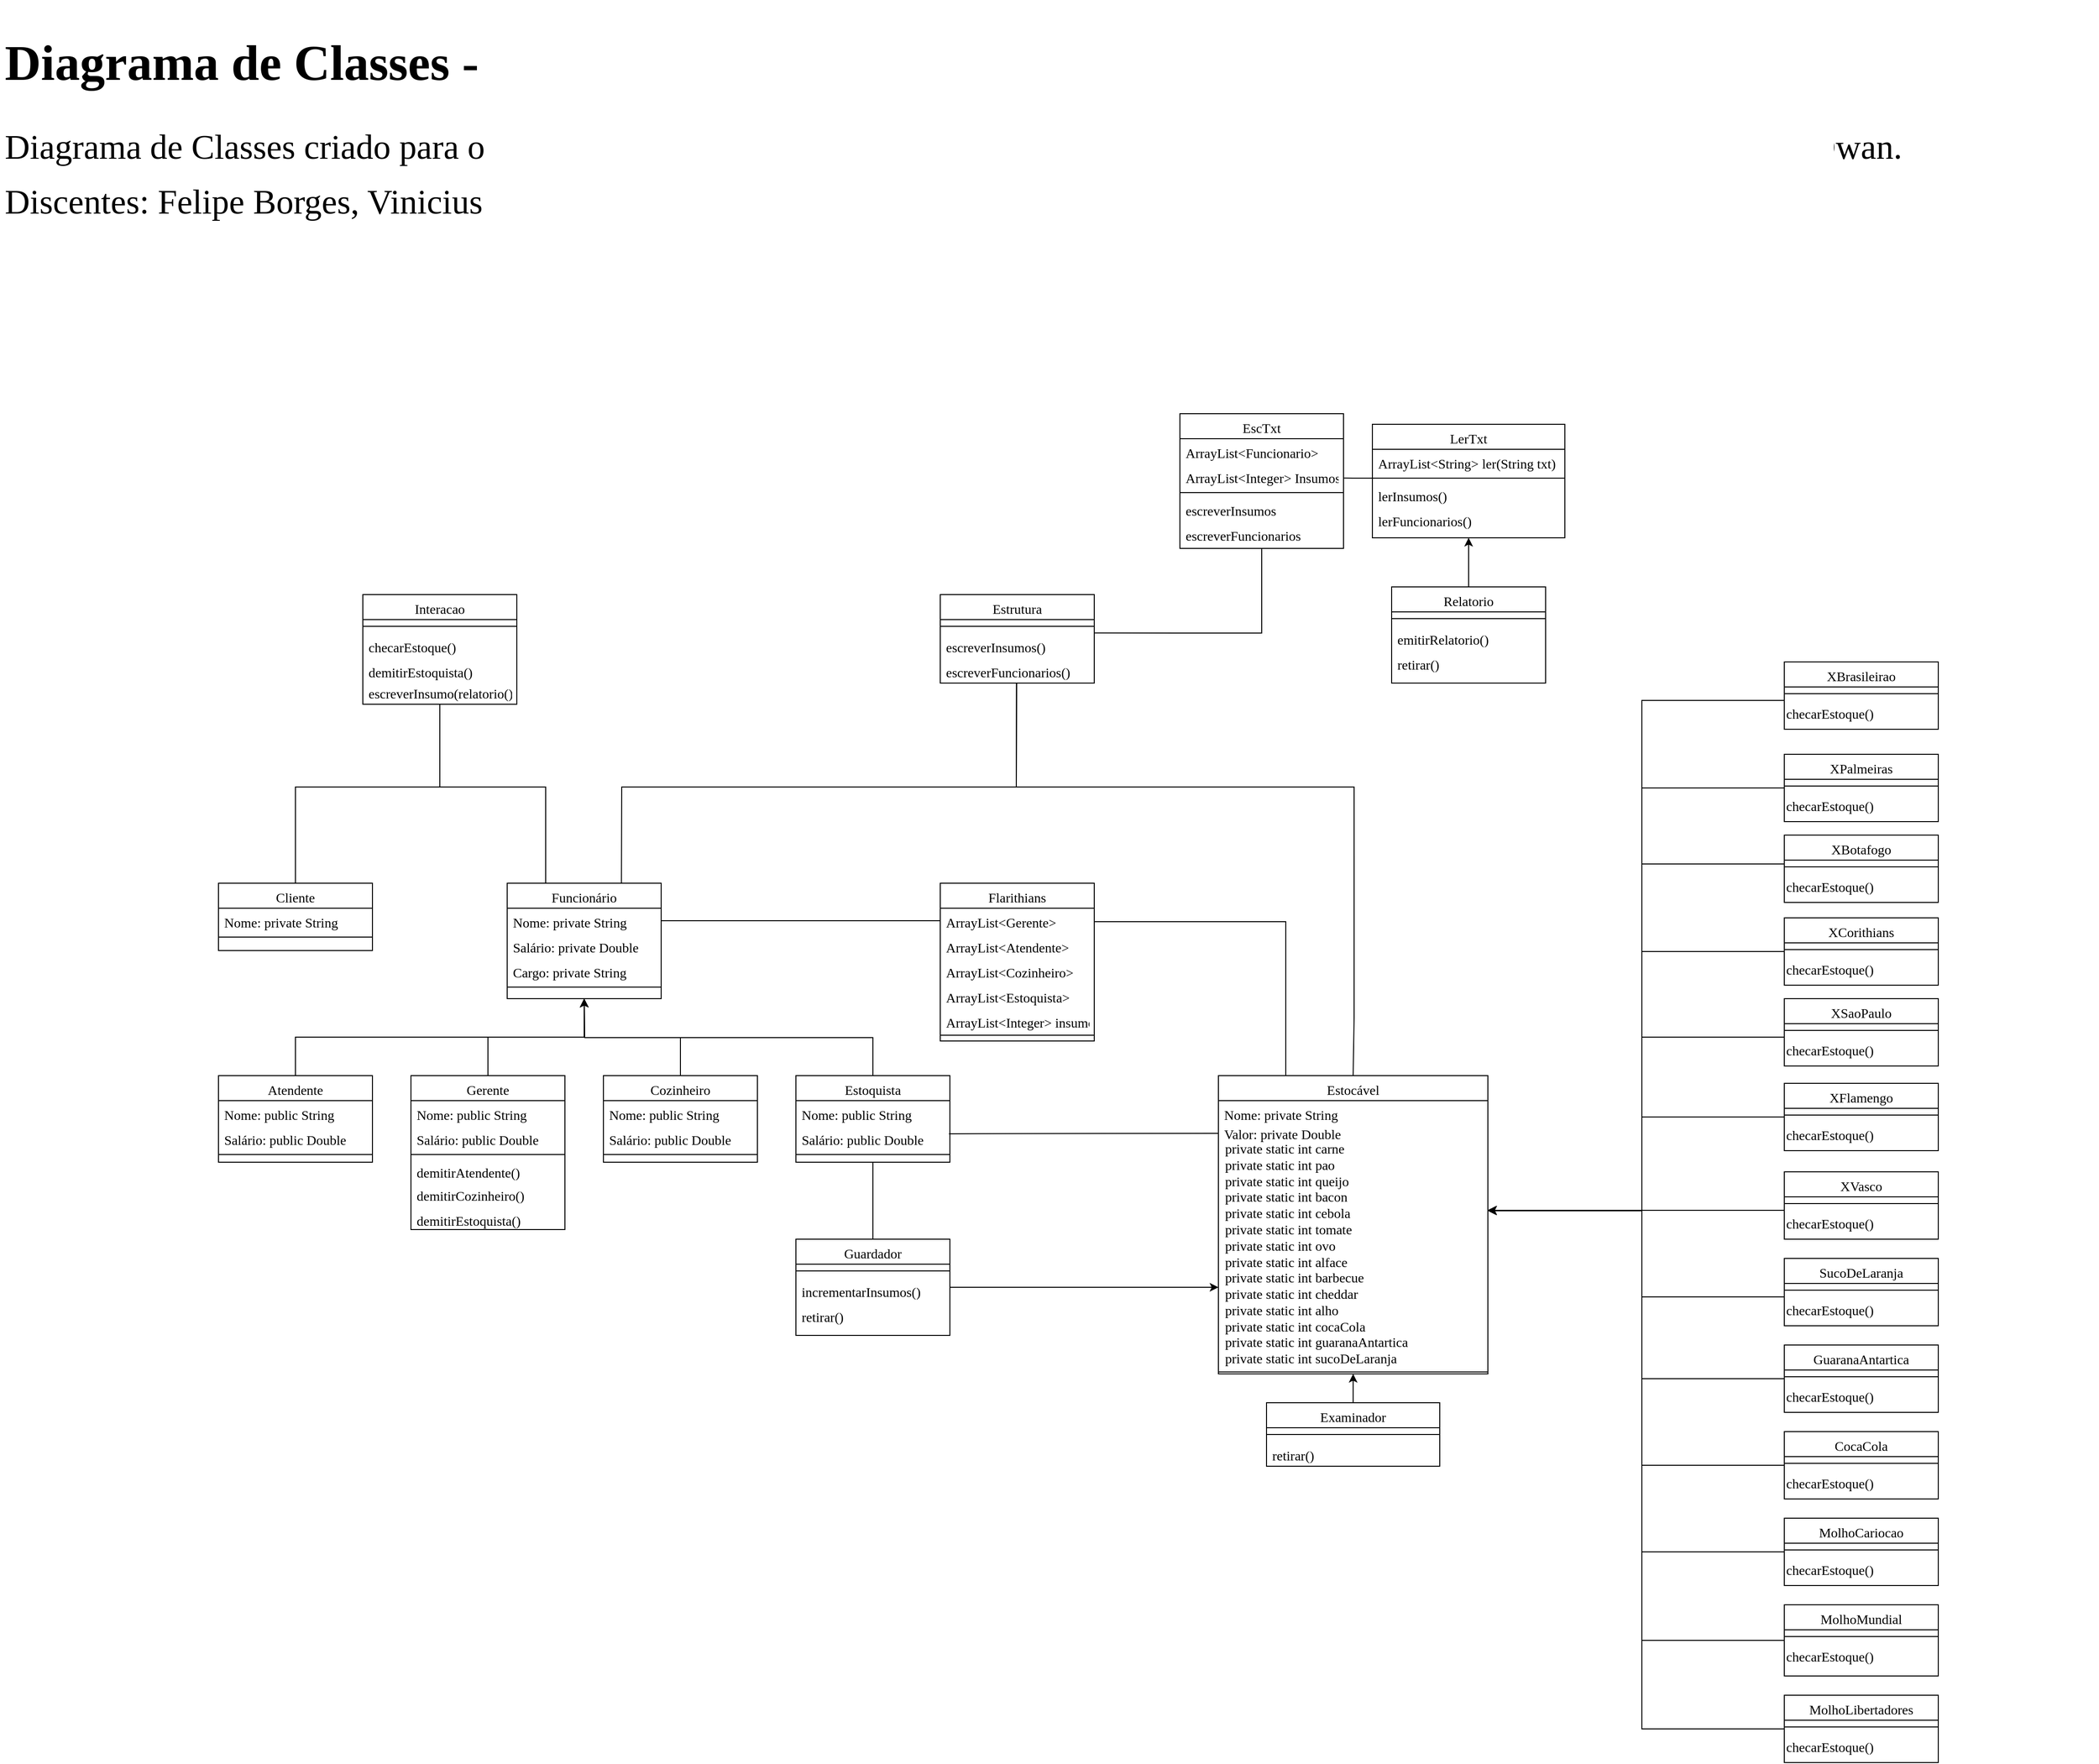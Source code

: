 <mxfile version="20.5.1" type="github"><diagram id="C5RBs43oDa-KdzZeNtuy" name="Diagrama"><mxGraphModel dx="3453" dy="1910" grid="1" gridSize="10" guides="1" tooltips="1" connect="1" arrows="1" fold="1" page="1" pageScale="1" pageWidth="827" pageHeight="1169" math="0" shadow="0"><root><mxCell id="WIyWlLk6GJQsqaUBKTNV-0"/><mxCell id="WIyWlLk6GJQsqaUBKTNV-1" parent="WIyWlLk6GJQsqaUBKTNV-0"/><mxCell id="KgdCbqpa-SnFxL5b--QF-136" style="edgeStyle=orthogonalEdgeStyle;rounded=0;orthogonalLoop=1;jettySize=auto;html=1;exitX=0.25;exitY=0;exitDx=0;exitDy=0;fontColor=#000000;entryX=0.5;entryY=1;entryDx=0;entryDy=0;endArrow=none;endFill=0;fontFamily=Times New Roman;fontSize=14;" edge="1" parent="WIyWlLk6GJQsqaUBKTNV-1" source="zkfFHV4jXpPFQw0GAbJ--0" target="KgdCbqpa-SnFxL5b--QF-120"><mxGeometry relative="1" as="geometry"><mxPoint x="577" y="818" as="targetPoint"/><Array as="points"><mxPoint x="687" y="888"/><mxPoint x="577" y="888"/></Array></mxGeometry></mxCell><mxCell id="zkfFHV4jXpPFQw0GAbJ--0" value="Funcionário" style="swimlane;fontStyle=0;align=center;verticalAlign=top;childLayout=stackLayout;horizontal=1;startSize=26;horizontalStack=0;resizeParent=1;resizeLast=0;collapsible=1;marginBottom=0;rounded=0;shadow=0;strokeWidth=1;fontFamily=Times New Roman;fontSize=14;" parent="WIyWlLk6GJQsqaUBKTNV-1" vertex="1"><mxGeometry x="647" y="988" width="160" height="120" as="geometry"><mxRectangle x="230" y="140" width="160" height="26" as="alternateBounds"/></mxGeometry></mxCell><mxCell id="zkfFHV4jXpPFQw0GAbJ--1" value="Nome: private String" style="text;align=left;verticalAlign=top;spacingLeft=4;spacingRight=4;overflow=hidden;rotatable=0;points=[[0,0.5],[1,0.5]];portConstraint=eastwest;fontFamily=Times New Roman;fontSize=14;" parent="zkfFHV4jXpPFQw0GAbJ--0" vertex="1"><mxGeometry y="26" width="160" height="26" as="geometry"/></mxCell><mxCell id="zkfFHV4jXpPFQw0GAbJ--2" value="Salário: private Double" style="text;align=left;verticalAlign=top;spacingLeft=4;spacingRight=4;overflow=hidden;rotatable=0;points=[[0,0.5],[1,0.5]];portConstraint=eastwest;rounded=0;shadow=0;html=0;fontFamily=Times New Roman;fontSize=14;" parent="zkfFHV4jXpPFQw0GAbJ--0" vertex="1"><mxGeometry y="52" width="160" height="26" as="geometry"/></mxCell><mxCell id="zkfFHV4jXpPFQw0GAbJ--3" value="Cargo: private String" style="text;align=left;verticalAlign=top;spacingLeft=4;spacingRight=4;overflow=hidden;rotatable=0;points=[[0,0.5],[1,0.5]];portConstraint=eastwest;rounded=0;shadow=0;html=0;fontFamily=Times New Roman;fontSize=14;" parent="zkfFHV4jXpPFQw0GAbJ--0" vertex="1"><mxGeometry y="78" width="160" height="26" as="geometry"/></mxCell><mxCell id="zkfFHV4jXpPFQw0GAbJ--4" value="" style="line;html=1;strokeWidth=1;align=left;verticalAlign=middle;spacingTop=-1;spacingLeft=3;spacingRight=3;rotatable=0;labelPosition=right;points=[];portConstraint=eastwest;fontFamily=Times New Roman;fontSize=14;" parent="zkfFHV4jXpPFQw0GAbJ--0" vertex="1"><mxGeometry y="104" width="160" height="8" as="geometry"/></mxCell><mxCell id="KgdCbqpa-SnFxL5b--QF-19" style="edgeStyle=orthogonalEdgeStyle;rounded=0;orthogonalLoop=1;jettySize=auto;html=1;entryX=0.5;entryY=1;entryDx=0;entryDy=0;fontFamily=Times New Roman;fontSize=14;" edge="1" parent="WIyWlLk6GJQsqaUBKTNV-1" source="zkfFHV4jXpPFQw0GAbJ--6" target="zkfFHV4jXpPFQw0GAbJ--0"><mxGeometry relative="1" as="geometry"><mxPoint x="427" y="1128" as="targetPoint"/><Array as="points"><mxPoint x="427" y="1148"/><mxPoint x="727" y="1148"/></Array></mxGeometry></mxCell><mxCell id="zkfFHV4jXpPFQw0GAbJ--6" value="Atendente" style="swimlane;fontStyle=0;align=center;verticalAlign=top;childLayout=stackLayout;horizontal=1;startSize=26;horizontalStack=0;resizeParent=1;resizeLast=0;collapsible=1;marginBottom=0;rounded=0;shadow=0;strokeWidth=1;fontFamily=Times New Roman;fontSize=14;" parent="WIyWlLk6GJQsqaUBKTNV-1" vertex="1"><mxGeometry x="347" y="1188" width="160" height="90" as="geometry"><mxRectangle x="130" y="380" width="160" height="26" as="alternateBounds"/></mxGeometry></mxCell><mxCell id="zkfFHV4jXpPFQw0GAbJ--7" value="Nome: public String" style="text;align=left;verticalAlign=top;spacingLeft=4;spacingRight=4;overflow=hidden;rotatable=0;points=[[0,0.5],[1,0.5]];portConstraint=eastwest;fontFamily=Times New Roman;fontSize=14;" parent="zkfFHV4jXpPFQw0GAbJ--6" vertex="1"><mxGeometry y="26" width="160" height="26" as="geometry"/></mxCell><mxCell id="zkfFHV4jXpPFQw0GAbJ--8" value="Salário: public Double" style="text;align=left;verticalAlign=top;spacingLeft=4;spacingRight=4;overflow=hidden;rotatable=0;points=[[0,0.5],[1,0.5]];portConstraint=eastwest;rounded=0;shadow=0;html=0;fontFamily=Times New Roman;fontSize=14;" parent="zkfFHV4jXpPFQw0GAbJ--6" vertex="1"><mxGeometry y="52" width="160" height="26" as="geometry"/></mxCell><mxCell id="zkfFHV4jXpPFQw0GAbJ--9" value="" style="line;html=1;strokeWidth=1;align=left;verticalAlign=middle;spacingTop=-1;spacingLeft=3;spacingRight=3;rotatable=0;labelPosition=right;points=[];portConstraint=eastwest;fontFamily=Times New Roman;fontSize=14;" parent="zkfFHV4jXpPFQw0GAbJ--6" vertex="1"><mxGeometry y="78" width="160" height="8" as="geometry"/></mxCell><mxCell id="KgdCbqpa-SnFxL5b--QF-166" style="edgeStyle=orthogonalEdgeStyle;rounded=0;orthogonalLoop=1;jettySize=auto;html=1;exitX=0;exitY=0.5;exitDx=0;exitDy=0;fontColor=#000000;endArrow=classic;endFill=1;fontFamily=Times New Roman;fontSize=14;" edge="1" parent="WIyWlLk6GJQsqaUBKTNV-1" source="zkfFHV4jXpPFQw0GAbJ--13"><mxGeometry relative="1" as="geometry"><mxPoint x="1666" y="1328.541" as="targetPoint"/><Array as="points"><mxPoint x="1826" y="889"/><mxPoint x="1826" y="1329"/></Array></mxGeometry></mxCell><mxCell id="zkfFHV4jXpPFQw0GAbJ--13" value="XPalmeiras" style="swimlane;fontStyle=0;align=center;verticalAlign=top;childLayout=stackLayout;horizontal=1;startSize=26;horizontalStack=0;resizeParent=1;resizeLast=0;collapsible=1;marginBottom=0;rounded=0;shadow=0;strokeWidth=1;fontFamily=Times New Roman;fontSize=14;" parent="WIyWlLk6GJQsqaUBKTNV-1" vertex="1"><mxGeometry x="1974" y="854" width="160" height="70" as="geometry"><mxRectangle x="340" y="380" width="170" height="26" as="alternateBounds"/></mxGeometry></mxCell><mxCell id="zkfFHV4jXpPFQw0GAbJ--15" value="" style="line;html=1;strokeWidth=1;align=left;verticalAlign=middle;spacingTop=-1;spacingLeft=3;spacingRight=3;rotatable=0;labelPosition=right;points=[];portConstraint=eastwest;fontFamily=Times New Roman;fontSize=14;" parent="zkfFHV4jXpPFQw0GAbJ--13" vertex="1"><mxGeometry y="26" width="160" height="14" as="geometry"/></mxCell><mxCell id="KgdCbqpa-SnFxL5b--QF-78" value="checarEstoque()" style="text;html=1;align=left;verticalAlign=middle;resizable=0;points=[];autosize=1;fontFamily=Times New Roman;fontSize=14;" vertex="1" parent="zkfFHV4jXpPFQw0GAbJ--13"><mxGeometry y="40" width="160" height="30" as="geometry"/></mxCell><mxCell id="KgdCbqpa-SnFxL5b--QF-135" style="edgeStyle=orthogonalEdgeStyle;rounded=0;orthogonalLoop=1;jettySize=auto;html=1;exitX=0.5;exitY=0;exitDx=0;exitDy=0;fontColor=#000000;entryX=0.5;entryY=1;entryDx=0;entryDy=0;endArrow=none;endFill=0;fontFamily=Times New Roman;fontSize=14;" edge="1" parent="WIyWlLk6GJQsqaUBKTNV-1" source="KgdCbqpa-SnFxL5b--QF-0" target="KgdCbqpa-SnFxL5b--QF-120"><mxGeometry relative="1" as="geometry"><mxPoint x="577" y="818" as="targetPoint"/><Array as="points"><mxPoint x="427" y="888"/><mxPoint x="577" y="888"/></Array></mxGeometry></mxCell><mxCell id="KgdCbqpa-SnFxL5b--QF-0" value="Cliente" style="swimlane;fontStyle=0;align=center;verticalAlign=top;childLayout=stackLayout;horizontal=1;startSize=26;horizontalStack=0;resizeParent=1;resizeLast=0;collapsible=1;marginBottom=0;rounded=0;shadow=0;strokeWidth=1;fontFamily=Times New Roman;fontSize=14;" vertex="1" parent="WIyWlLk6GJQsqaUBKTNV-1"><mxGeometry x="347" y="988" width="160" height="70" as="geometry"><mxRectangle x="340" y="380" width="170" height="26" as="alternateBounds"/></mxGeometry></mxCell><mxCell id="KgdCbqpa-SnFxL5b--QF-1" value="Nome: private String" style="text;align=left;verticalAlign=top;spacingLeft=4;spacingRight=4;overflow=hidden;rotatable=0;points=[[0,0.5],[1,0.5]];portConstraint=eastwest;fontFamily=Times New Roman;fontSize=14;" vertex="1" parent="KgdCbqpa-SnFxL5b--QF-0"><mxGeometry y="26" width="160" height="26" as="geometry"/></mxCell><mxCell id="KgdCbqpa-SnFxL5b--QF-2" value="" style="line;html=1;strokeWidth=1;align=left;verticalAlign=middle;spacingTop=-1;spacingLeft=3;spacingRight=3;rotatable=0;labelPosition=right;points=[];portConstraint=eastwest;fontFamily=Times New Roman;fontSize=14;" vertex="1" parent="KgdCbqpa-SnFxL5b--QF-0"><mxGeometry y="52" width="160" height="8" as="geometry"/></mxCell><mxCell id="KgdCbqpa-SnFxL5b--QF-18" style="edgeStyle=orthogonalEdgeStyle;rounded=0;orthogonalLoop=1;jettySize=auto;html=1;exitX=0.5;exitY=0;exitDx=0;exitDy=0;entryX=0.5;entryY=1;entryDx=0;entryDy=0;fontFamily=Times New Roman;fontSize=14;" edge="1" parent="WIyWlLk6GJQsqaUBKTNV-1" source="KgdCbqpa-SnFxL5b--QF-3" target="zkfFHV4jXpPFQw0GAbJ--0"><mxGeometry relative="1" as="geometry"><mxPoint x="727" y="1118" as="targetPoint"/></mxGeometry></mxCell><mxCell id="KgdCbqpa-SnFxL5b--QF-3" value="Gerente" style="swimlane;fontStyle=0;align=center;verticalAlign=top;childLayout=stackLayout;horizontal=1;startSize=26;horizontalStack=0;resizeParent=1;resizeLast=0;collapsible=1;marginBottom=0;rounded=0;shadow=0;strokeWidth=1;fontFamily=Times New Roman;fontSize=14;" vertex="1" parent="WIyWlLk6GJQsqaUBKTNV-1"><mxGeometry x="547" y="1188" width="160" height="160" as="geometry"><mxRectangle x="130" y="380" width="160" height="26" as="alternateBounds"/></mxGeometry></mxCell><mxCell id="KgdCbqpa-SnFxL5b--QF-4" value="Nome: public String" style="text;align=left;verticalAlign=top;spacingLeft=4;spacingRight=4;overflow=hidden;rotatable=0;points=[[0,0.5],[1,0.5]];portConstraint=eastwest;fontFamily=Times New Roman;fontSize=14;" vertex="1" parent="KgdCbqpa-SnFxL5b--QF-3"><mxGeometry y="26" width="160" height="26" as="geometry"/></mxCell><mxCell id="KgdCbqpa-SnFxL5b--QF-5" value="Salário: public Double" style="text;align=left;verticalAlign=top;spacingLeft=4;spacingRight=4;overflow=hidden;rotatable=0;points=[[0,0.5],[1,0.5]];portConstraint=eastwest;rounded=0;shadow=0;html=0;fontFamily=Times New Roman;fontSize=14;" vertex="1" parent="KgdCbqpa-SnFxL5b--QF-3"><mxGeometry y="52" width="160" height="26" as="geometry"/></mxCell><mxCell id="KgdCbqpa-SnFxL5b--QF-6" value="" style="line;html=1;strokeWidth=1;align=left;verticalAlign=middle;spacingTop=-1;spacingLeft=3;spacingRight=3;rotatable=0;labelPosition=right;points=[];portConstraint=eastwest;fontFamily=Times New Roman;fontSize=14;" vertex="1" parent="KgdCbqpa-SnFxL5b--QF-3"><mxGeometry y="78" width="160" height="8" as="geometry"/></mxCell><mxCell id="KgdCbqpa-SnFxL5b--QF-7" value="demitirAtendente()" style="text;align=left;verticalAlign=top;spacingLeft=4;spacingRight=4;overflow=hidden;rotatable=0;points=[[0,0.5],[1,0.5]];portConstraint=eastwest;fontFamily=Times New Roman;fontSize=14;" vertex="1" parent="KgdCbqpa-SnFxL5b--QF-3"><mxGeometry y="86" width="160" height="26" as="geometry"/></mxCell><mxCell id="KgdCbqpa-SnFxL5b--QF-20" style="edgeStyle=orthogonalEdgeStyle;rounded=0;orthogonalLoop=1;jettySize=auto;html=1;exitX=0.5;exitY=0;exitDx=0;exitDy=0;fontFamily=Times New Roman;fontSize=14;" edge="1" parent="WIyWlLk6GJQsqaUBKTNV-1" source="KgdCbqpa-SnFxL5b--QF-8"><mxGeometry relative="1" as="geometry"><mxPoint x="727" y="1108" as="targetPoint"/></mxGeometry></mxCell><mxCell id="KgdCbqpa-SnFxL5b--QF-8" value="Cozinheiro" style="swimlane;fontStyle=0;align=center;verticalAlign=top;childLayout=stackLayout;horizontal=1;startSize=26;horizontalStack=0;resizeParent=1;resizeLast=0;collapsible=1;marginBottom=0;rounded=0;shadow=0;strokeWidth=1;fontFamily=Times New Roman;fontSize=14;" vertex="1" parent="WIyWlLk6GJQsqaUBKTNV-1"><mxGeometry x="747" y="1188" width="160" height="90" as="geometry"><mxRectangle x="130" y="380" width="160" height="26" as="alternateBounds"/></mxGeometry></mxCell><mxCell id="KgdCbqpa-SnFxL5b--QF-9" value="Nome: public String" style="text;align=left;verticalAlign=top;spacingLeft=4;spacingRight=4;overflow=hidden;rotatable=0;points=[[0,0.5],[1,0.5]];portConstraint=eastwest;fontFamily=Times New Roman;fontSize=14;" vertex="1" parent="KgdCbqpa-SnFxL5b--QF-8"><mxGeometry y="26" width="160" height="26" as="geometry"/></mxCell><mxCell id="KgdCbqpa-SnFxL5b--QF-10" value="Salário: public Double" style="text;align=left;verticalAlign=top;spacingLeft=4;spacingRight=4;overflow=hidden;rotatable=0;points=[[0,0.5],[1,0.5]];portConstraint=eastwest;rounded=0;shadow=0;html=0;fontFamily=Times New Roman;fontSize=14;" vertex="1" parent="KgdCbqpa-SnFxL5b--QF-8"><mxGeometry y="52" width="160" height="26" as="geometry"/></mxCell><mxCell id="KgdCbqpa-SnFxL5b--QF-11" value="" style="line;html=1;strokeWidth=1;align=left;verticalAlign=middle;spacingTop=-1;spacingLeft=3;spacingRight=3;rotatable=0;labelPosition=right;points=[];portConstraint=eastwest;fontFamily=Times New Roman;fontSize=14;" vertex="1" parent="KgdCbqpa-SnFxL5b--QF-8"><mxGeometry y="78" width="160" height="8" as="geometry"/></mxCell><mxCell id="KgdCbqpa-SnFxL5b--QF-21" style="edgeStyle=orthogonalEdgeStyle;rounded=0;orthogonalLoop=1;jettySize=auto;html=1;exitX=0.5;exitY=0;exitDx=0;exitDy=0;fontFamily=Times New Roman;fontSize=14;" edge="1" parent="WIyWlLk6GJQsqaUBKTNV-1" source="KgdCbqpa-SnFxL5b--QF-13"><mxGeometry relative="1" as="geometry"><mxPoint x="727" y="1108" as="targetPoint"/></mxGeometry></mxCell><mxCell id="KgdCbqpa-SnFxL5b--QF-13" value="Estoquista" style="swimlane;fontStyle=0;align=center;verticalAlign=top;childLayout=stackLayout;horizontal=1;startSize=26;horizontalStack=0;resizeParent=1;resizeLast=0;collapsible=1;marginBottom=0;rounded=0;shadow=0;strokeWidth=1;fontFamily=Times New Roman;fontSize=14;" vertex="1" parent="WIyWlLk6GJQsqaUBKTNV-1"><mxGeometry x="947" y="1188" width="160" height="90" as="geometry"><mxRectangle x="130" y="380" width="160" height="26" as="alternateBounds"/></mxGeometry></mxCell><mxCell id="KgdCbqpa-SnFxL5b--QF-14" value="Nome: public String" style="text;align=left;verticalAlign=top;spacingLeft=4;spacingRight=4;overflow=hidden;rotatable=0;points=[[0,0.5],[1,0.5]];portConstraint=eastwest;fontFamily=Times New Roman;fontSize=14;" vertex="1" parent="KgdCbqpa-SnFxL5b--QF-13"><mxGeometry y="26" width="160" height="26" as="geometry"/></mxCell><mxCell id="KgdCbqpa-SnFxL5b--QF-15" value="Salário: public Double" style="text;align=left;verticalAlign=top;spacingLeft=4;spacingRight=4;overflow=hidden;rotatable=0;points=[[0,0.5],[1,0.5]];portConstraint=eastwest;rounded=0;shadow=0;html=0;fontFamily=Times New Roman;fontSize=14;" vertex="1" parent="KgdCbqpa-SnFxL5b--QF-13"><mxGeometry y="52" width="160" height="26" as="geometry"/></mxCell><mxCell id="KgdCbqpa-SnFxL5b--QF-16" value="" style="line;html=1;strokeWidth=1;align=left;verticalAlign=middle;spacingTop=-1;spacingLeft=3;spacingRight=3;rotatable=0;labelPosition=right;points=[];portConstraint=eastwest;fontFamily=Times New Roman;fontSize=14;" vertex="1" parent="KgdCbqpa-SnFxL5b--QF-13"><mxGeometry y="78" width="160" height="8" as="geometry"/></mxCell><mxCell id="KgdCbqpa-SnFxL5b--QF-144" style="edgeStyle=orthogonalEdgeStyle;rounded=0;orthogonalLoop=1;jettySize=auto;html=1;exitX=0.25;exitY=0;exitDx=0;exitDy=0;entryX=1;entryY=0.5;entryDx=0;entryDy=0;fontColor=#000000;endArrow=none;endFill=0;fontFamily=Times New Roman;fontSize=14;" edge="1" parent="WIyWlLk6GJQsqaUBKTNV-1" source="KgdCbqpa-SnFxL5b--QF-22" target="KgdCbqpa-SnFxL5b--QF-141"><mxGeometry relative="1" as="geometry"><Array as="points"><mxPoint x="1456" y="1188"/><mxPoint x="1456" y="1028"/><mxPoint x="1257" y="1028"/></Array></mxGeometry></mxCell><mxCell id="KgdCbqpa-SnFxL5b--QF-22" value="Estocável" style="swimlane;fontStyle=0;align=center;verticalAlign=top;childLayout=stackLayout;horizontal=1;startSize=26;horizontalStack=0;resizeParent=1;resizeLast=0;collapsible=1;marginBottom=0;rounded=0;shadow=0;strokeWidth=1;fontFamily=Times New Roman;fontSize=14;" vertex="1" parent="WIyWlLk6GJQsqaUBKTNV-1"><mxGeometry x="1386" y="1188" width="280" height="310" as="geometry"><mxRectangle x="130" y="380" width="160" height="26" as="alternateBounds"/></mxGeometry></mxCell><mxCell id="KgdCbqpa-SnFxL5b--QF-23" value="Nome: private String" style="text;align=left;verticalAlign=top;spacingLeft=4;spacingRight=4;overflow=hidden;rotatable=0;points=[[0,0.5],[1,0.5]];portConstraint=eastwest;fontFamily=Times New Roman;fontSize=14;" vertex="1" parent="KgdCbqpa-SnFxL5b--QF-22"><mxGeometry y="26" width="280" height="20" as="geometry"/></mxCell><mxCell id="KgdCbqpa-SnFxL5b--QF-24" value="Valor: private Double" style="text;align=left;verticalAlign=top;spacingLeft=4;spacingRight=4;overflow=hidden;rotatable=0;points=[[0,0.5],[1,0.5]];portConstraint=eastwest;rounded=0;shadow=0;html=0;fontFamily=Times New Roman;fontSize=14;" vertex="1" parent="KgdCbqpa-SnFxL5b--QF-22"><mxGeometry y="46" width="280" height="20" as="geometry"/></mxCell><mxCell id="KgdCbqpa-SnFxL5b--QF-97" value="&lt;div style=&quot;font-size: 14px;&quot;&gt;&amp;nbsp; &amp;nbsp; private static int carne&lt;/div&gt;&lt;div style=&quot;font-size: 14px;&quot;&gt;&amp;nbsp; &amp;nbsp; private static int pao&amp;nbsp;&lt;/div&gt;&lt;div style=&quot;font-size: 14px;&quot;&gt;&amp;nbsp; &amp;nbsp; private static int queijo&amp;nbsp;&lt;/div&gt;&lt;div style=&quot;font-size: 14px;&quot;&gt;&amp;nbsp; &amp;nbsp; private static int bacon&amp;nbsp;&lt;/div&gt;&lt;div style=&quot;font-size: 14px;&quot;&gt;&amp;nbsp; &amp;nbsp; private static int cebola&amp;nbsp;&lt;/div&gt;&lt;div style=&quot;font-size: 14px;&quot;&gt;&amp;nbsp; &amp;nbsp; private static int tomate&amp;nbsp;&lt;/div&gt;&lt;div style=&quot;font-size: 14px;&quot;&gt;&amp;nbsp; &amp;nbsp; private static int ovo&amp;nbsp;&lt;/div&gt;&lt;div style=&quot;font-size: 14px;&quot;&gt;&amp;nbsp; &amp;nbsp; private static int alface&amp;nbsp;&lt;/div&gt;&lt;div style=&quot;font-size: 14px;&quot;&gt;&amp;nbsp; &amp;nbsp; private static int barbecue&amp;nbsp;&lt;/div&gt;&lt;div style=&quot;font-size: 14px;&quot;&gt;&amp;nbsp; &amp;nbsp; private static int cheddar&lt;/div&gt;&lt;div style=&quot;font-size: 14px;&quot;&gt;&amp;nbsp; &amp;nbsp; private static int alho&amp;nbsp;&lt;/div&gt;&lt;div style=&quot;font-size: 14px;&quot;&gt;&amp;nbsp; &amp;nbsp; private static int cocaCola&amp;nbsp;&lt;/div&gt;&lt;div style=&quot;font-size: 14px;&quot;&gt;&amp;nbsp; &amp;nbsp; private static int guaranaAntartica&amp;nbsp;&lt;/div&gt;&lt;div style=&quot;font-size: 14px;&quot;&gt;&amp;nbsp; &amp;nbsp; private static int sucoDeLaranja&lt;/div&gt;" style="text;html=1;align=left;verticalAlign=middle;resizable=0;points=[];autosize=1;spacing=0;spacingLeft=-7;fontFamily=Times New Roman;fontSize=14;" vertex="1" parent="KgdCbqpa-SnFxL5b--QF-22"><mxGeometry y="66" width="280" height="240" as="geometry"/></mxCell><mxCell id="KgdCbqpa-SnFxL5b--QF-25" value="" style="line;html=1;strokeWidth=1;align=left;verticalAlign=middle;spacingTop=-1;spacingLeft=3;spacingRight=3;rotatable=0;labelPosition=right;points=[];portConstraint=eastwest;fontFamily=Times New Roman;fontSize=14;" vertex="1" parent="KgdCbqpa-SnFxL5b--QF-22"><mxGeometry y="306" width="280" height="4" as="geometry"/></mxCell><mxCell id="KgdCbqpa-SnFxL5b--QF-165" style="edgeStyle=orthogonalEdgeStyle;rounded=0;orthogonalLoop=1;jettySize=auto;html=1;exitX=0;exitY=0.5;exitDx=0;exitDy=0;fontColor=#000000;endArrow=classic;endFill=1;fontFamily=Times New Roman;fontSize=14;" edge="1" parent="WIyWlLk6GJQsqaUBKTNV-1" source="KgdCbqpa-SnFxL5b--QF-27"><mxGeometry relative="1" as="geometry"><mxPoint x="1666" y="1328" as="targetPoint"/><Array as="points"><mxPoint x="1974" y="968"/><mxPoint x="1826" y="968"/><mxPoint x="1826" y="1328"/></Array></mxGeometry></mxCell><mxCell id="KgdCbqpa-SnFxL5b--QF-27" value="XBotafogo" style="swimlane;fontStyle=0;align=center;verticalAlign=top;childLayout=stackLayout;horizontal=1;startSize=26;horizontalStack=0;resizeParent=1;resizeLast=0;collapsible=1;marginBottom=0;rounded=0;shadow=0;strokeWidth=1;fontFamily=Times New Roman;fontSize=14;" vertex="1" parent="WIyWlLk6GJQsqaUBKTNV-1"><mxGeometry x="1974" y="938" width="160" height="70" as="geometry"><mxRectangle x="340" y="380" width="170" height="26" as="alternateBounds"/></mxGeometry></mxCell><mxCell id="KgdCbqpa-SnFxL5b--QF-29" value="" style="line;html=1;strokeWidth=1;align=left;verticalAlign=middle;spacingTop=-1;spacingLeft=3;spacingRight=3;rotatable=0;labelPosition=right;points=[];portConstraint=eastwest;fontFamily=Times New Roman;fontSize=14;" vertex="1" parent="KgdCbqpa-SnFxL5b--QF-27"><mxGeometry y="26" width="160" height="14" as="geometry"/></mxCell><mxCell id="KgdCbqpa-SnFxL5b--QF-77" value="checarEstoque()" style="text;html=1;align=left;verticalAlign=middle;resizable=0;points=[];autosize=1;fontFamily=Times New Roman;fontSize=14;" vertex="1" parent="KgdCbqpa-SnFxL5b--QF-27"><mxGeometry y="40" width="160" height="30" as="geometry"/></mxCell><mxCell id="KgdCbqpa-SnFxL5b--QF-164" style="edgeStyle=orthogonalEdgeStyle;rounded=0;orthogonalLoop=1;jettySize=auto;html=1;exitX=0;exitY=0.5;exitDx=0;exitDy=0;fontColor=#000000;endArrow=classic;endFill=1;fontFamily=Times New Roman;fontSize=14;" edge="1" parent="WIyWlLk6GJQsqaUBKTNV-1" source="KgdCbqpa-SnFxL5b--QF-30"><mxGeometry relative="1" as="geometry"><mxPoint x="1666" y="1328" as="targetPoint"/><Array as="points"><mxPoint x="1826" y="1059"/><mxPoint x="1826" y="1328"/></Array></mxGeometry></mxCell><mxCell id="KgdCbqpa-SnFxL5b--QF-30" value="XCorithians" style="swimlane;fontStyle=0;align=center;verticalAlign=top;childLayout=stackLayout;horizontal=1;startSize=26;horizontalStack=0;resizeParent=1;resizeLast=0;collapsible=1;marginBottom=0;rounded=0;shadow=0;strokeWidth=1;fontFamily=Times New Roman;fontSize=14;" vertex="1" parent="WIyWlLk6GJQsqaUBKTNV-1"><mxGeometry x="1974" y="1024" width="160" height="70" as="geometry"><mxRectangle x="340" y="380" width="170" height="26" as="alternateBounds"/></mxGeometry></mxCell><mxCell id="KgdCbqpa-SnFxL5b--QF-32" value="" style="line;html=1;strokeWidth=1;align=left;verticalAlign=middle;spacingTop=-1;spacingLeft=3;spacingRight=3;rotatable=0;labelPosition=right;points=[];portConstraint=eastwest;fontFamily=Times New Roman;fontSize=14;" vertex="1" parent="KgdCbqpa-SnFxL5b--QF-30"><mxGeometry y="26" width="160" height="14" as="geometry"/></mxCell><mxCell id="KgdCbqpa-SnFxL5b--QF-76" value="checarEstoque()" style="text;html=1;align=left;verticalAlign=middle;resizable=0;points=[];autosize=1;fontFamily=Times New Roman;fontSize=14;" vertex="1" parent="KgdCbqpa-SnFxL5b--QF-30"><mxGeometry y="40" width="160" height="30" as="geometry"/></mxCell><mxCell id="KgdCbqpa-SnFxL5b--QF-162" style="edgeStyle=orthogonalEdgeStyle;rounded=0;orthogonalLoop=1;jettySize=auto;html=1;exitX=0;exitY=0.5;exitDx=0;exitDy=0;fontColor=#000000;endArrow=classic;endFill=1;fontFamily=Times New Roman;fontSize=14;" edge="1" parent="WIyWlLk6GJQsqaUBKTNV-1" source="KgdCbqpa-SnFxL5b--QF-33"><mxGeometry relative="1" as="geometry"><mxPoint x="1666" y="1328" as="targetPoint"/><Array as="points"><mxPoint x="1826" y="1231"/><mxPoint x="1826" y="1328"/></Array></mxGeometry></mxCell><mxCell id="KgdCbqpa-SnFxL5b--QF-33" value="XFlamengo" style="swimlane;fontStyle=0;align=center;verticalAlign=top;childLayout=stackLayout;horizontal=1;startSize=26;horizontalStack=0;resizeParent=1;resizeLast=0;collapsible=1;marginBottom=0;rounded=0;shadow=0;strokeWidth=1;fontFamily=Times New Roman;fontSize=14;" vertex="1" parent="WIyWlLk6GJQsqaUBKTNV-1"><mxGeometry x="1974" y="1196" width="160" height="70" as="geometry"><mxRectangle x="340" y="380" width="170" height="26" as="alternateBounds"/></mxGeometry></mxCell><mxCell id="KgdCbqpa-SnFxL5b--QF-35" value="" style="line;html=1;strokeWidth=1;align=left;verticalAlign=middle;spacingTop=-1;spacingLeft=3;spacingRight=3;rotatable=0;labelPosition=right;points=[];portConstraint=eastwest;fontFamily=Times New Roman;fontSize=14;" vertex="1" parent="KgdCbqpa-SnFxL5b--QF-33"><mxGeometry y="26" width="160" height="14" as="geometry"/></mxCell><mxCell id="KgdCbqpa-SnFxL5b--QF-75" value="checarEstoque()" style="text;html=1;align=left;verticalAlign=middle;resizable=0;points=[];autosize=1;fontFamily=Times New Roman;fontSize=14;" vertex="1" parent="KgdCbqpa-SnFxL5b--QF-33"><mxGeometry y="40" width="160" height="30" as="geometry"/></mxCell><mxCell id="KgdCbqpa-SnFxL5b--QF-167" style="edgeStyle=orthogonalEdgeStyle;rounded=0;orthogonalLoop=1;jettySize=auto;html=1;exitX=0;exitY=0.5;exitDx=0;exitDy=0;fontColor=#000000;endArrow=classic;endFill=1;fontFamily=Times New Roman;fontSize=14;" edge="1" parent="WIyWlLk6GJQsqaUBKTNV-1" source="KgdCbqpa-SnFxL5b--QF-36"><mxGeometry relative="1" as="geometry"><mxPoint x="1666" y="1328.541" as="targetPoint"/><Array as="points"><mxPoint x="1974" y="798"/><mxPoint x="1826" y="798"/><mxPoint x="1826" y="1329"/></Array></mxGeometry></mxCell><mxCell id="KgdCbqpa-SnFxL5b--QF-36" value="XBrasileirao" style="swimlane;fontStyle=0;align=center;verticalAlign=top;childLayout=stackLayout;horizontal=1;startSize=26;horizontalStack=0;resizeParent=1;resizeLast=0;collapsible=1;marginBottom=0;rounded=0;shadow=0;strokeWidth=1;fontFamily=Times New Roman;fontSize=14;" vertex="1" parent="WIyWlLk6GJQsqaUBKTNV-1"><mxGeometry x="1974" y="758" width="160" height="70" as="geometry"><mxRectangle x="340" y="380" width="170" height="26" as="alternateBounds"/></mxGeometry></mxCell><mxCell id="KgdCbqpa-SnFxL5b--QF-38" value="" style="line;html=1;strokeWidth=1;align=left;verticalAlign=middle;spacingTop=-1;spacingLeft=3;spacingRight=3;rotatable=0;labelPosition=right;points=[];portConstraint=eastwest;fontFamily=Times New Roman;fontSize=14;" vertex="1" parent="KgdCbqpa-SnFxL5b--QF-36"><mxGeometry y="26" width="160" height="14" as="geometry"/></mxCell><mxCell id="KgdCbqpa-SnFxL5b--QF-82" value="checarEstoque()" style="text;html=1;align=left;verticalAlign=middle;resizable=0;points=[];autosize=1;fontFamily=Times New Roman;fontSize=14;" vertex="1" parent="KgdCbqpa-SnFxL5b--QF-36"><mxGeometry y="40" width="160" height="30" as="geometry"/></mxCell><mxCell id="KgdCbqpa-SnFxL5b--QF-163" style="edgeStyle=orthogonalEdgeStyle;rounded=0;orthogonalLoop=1;jettySize=auto;html=1;exitX=0;exitY=0.5;exitDx=0;exitDy=0;fontColor=#000000;endArrow=classic;endFill=1;fontFamily=Times New Roman;fontSize=14;" edge="1" parent="WIyWlLk6GJQsqaUBKTNV-1" source="KgdCbqpa-SnFxL5b--QF-39"><mxGeometry relative="1" as="geometry"><mxPoint x="1666" y="1328" as="targetPoint"/><Array as="points"><mxPoint x="1974" y="1148"/><mxPoint x="1826" y="1148"/><mxPoint x="1826" y="1328"/></Array></mxGeometry></mxCell><mxCell id="KgdCbqpa-SnFxL5b--QF-39" value="XSaoPaulo" style="swimlane;fontStyle=0;align=center;verticalAlign=top;childLayout=stackLayout;horizontal=1;startSize=26;horizontalStack=0;resizeParent=1;resizeLast=0;collapsible=1;marginBottom=0;rounded=0;shadow=0;strokeWidth=1;fontFamily=Times New Roman;fontSize=14;" vertex="1" parent="WIyWlLk6GJQsqaUBKTNV-1"><mxGeometry x="1974" y="1108" width="160" height="70" as="geometry"><mxRectangle x="340" y="380" width="170" height="26" as="alternateBounds"/></mxGeometry></mxCell><mxCell id="KgdCbqpa-SnFxL5b--QF-41" value="" style="line;html=1;strokeWidth=1;align=left;verticalAlign=middle;spacingTop=-1;spacingLeft=3;spacingRight=3;rotatable=0;labelPosition=right;points=[];portConstraint=eastwest;fontFamily=Times New Roman;fontSize=14;" vertex="1" parent="KgdCbqpa-SnFxL5b--QF-39"><mxGeometry y="26" width="160" height="14" as="geometry"/></mxCell><mxCell id="KgdCbqpa-SnFxL5b--QF-81" value="checarEstoque()" style="text;html=1;align=left;verticalAlign=middle;resizable=0;points=[];autosize=1;fontFamily=Times New Roman;fontSize=14;" vertex="1" parent="KgdCbqpa-SnFxL5b--QF-39"><mxGeometry y="40" width="160" height="30" as="geometry"/></mxCell><mxCell id="KgdCbqpa-SnFxL5b--QF-161" style="edgeStyle=orthogonalEdgeStyle;rounded=0;orthogonalLoop=1;jettySize=auto;html=1;exitX=0;exitY=0.5;exitDx=0;exitDy=0;fontColor=#000000;endArrow=classic;endFill=1;fontFamily=Times New Roman;fontSize=14;" edge="1" parent="WIyWlLk6GJQsqaUBKTNV-1" source="KgdCbqpa-SnFxL5b--QF-42"><mxGeometry relative="1" as="geometry"><mxPoint x="1666" y="1328" as="targetPoint"/><Array as="points"><mxPoint x="1974" y="1328"/></Array></mxGeometry></mxCell><mxCell id="KgdCbqpa-SnFxL5b--QF-42" value="XVasco" style="swimlane;fontStyle=0;align=center;verticalAlign=top;childLayout=stackLayout;horizontal=1;startSize=26;horizontalStack=0;resizeParent=1;resizeLast=0;collapsible=1;marginBottom=0;rounded=0;shadow=0;strokeWidth=1;fontFamily=Times New Roman;fontSize=14;" vertex="1" parent="WIyWlLk6GJQsqaUBKTNV-1"><mxGeometry x="1974" y="1288" width="160" height="70" as="geometry"><mxRectangle x="340" y="380" width="170" height="26" as="alternateBounds"/></mxGeometry></mxCell><mxCell id="KgdCbqpa-SnFxL5b--QF-44" value="" style="line;html=1;strokeWidth=1;align=left;verticalAlign=middle;spacingTop=-1;spacingLeft=3;spacingRight=3;rotatable=0;labelPosition=right;points=[];portConstraint=eastwest;fontFamily=Times New Roman;fontSize=14;" vertex="1" parent="KgdCbqpa-SnFxL5b--QF-42"><mxGeometry y="26" width="160" height="14" as="geometry"/></mxCell><mxCell id="KgdCbqpa-SnFxL5b--QF-80" value="checarEstoque()" style="text;html=1;align=left;verticalAlign=middle;resizable=0;points=[];autosize=1;fontFamily=Times New Roman;fontSize=14;" vertex="1" parent="KgdCbqpa-SnFxL5b--QF-42"><mxGeometry y="40" width="160" height="30" as="geometry"/></mxCell><mxCell id="KgdCbqpa-SnFxL5b--QF-159" style="edgeStyle=orthogonalEdgeStyle;rounded=0;orthogonalLoop=1;jettySize=auto;html=1;exitX=0;exitY=0.5;exitDx=0;exitDy=0;fontColor=#000000;endArrow=classic;endFill=1;fontFamily=Times New Roman;fontSize=14;" edge="1" parent="WIyWlLk6GJQsqaUBKTNV-1" source="KgdCbqpa-SnFxL5b--QF-45"><mxGeometry relative="1" as="geometry"><mxPoint x="1666" y="1328" as="targetPoint"/><Array as="points"><mxPoint x="1826" y="1503"/><mxPoint x="1826" y="1328"/></Array></mxGeometry></mxCell><mxCell id="KgdCbqpa-SnFxL5b--QF-45" value="GuaranaAntartica" style="swimlane;fontStyle=0;align=center;verticalAlign=top;childLayout=stackLayout;horizontal=1;startSize=26;horizontalStack=0;resizeParent=1;resizeLast=0;collapsible=1;marginBottom=0;rounded=0;shadow=0;strokeWidth=1;fontFamily=Times New Roman;fontSize=14;" vertex="1" parent="WIyWlLk6GJQsqaUBKTNV-1"><mxGeometry x="1974" y="1468" width="160" height="70" as="geometry"><mxRectangle x="340" y="380" width="170" height="26" as="alternateBounds"/></mxGeometry></mxCell><mxCell id="KgdCbqpa-SnFxL5b--QF-47" value="" style="line;html=1;strokeWidth=1;align=left;verticalAlign=middle;spacingTop=-1;spacingLeft=3;spacingRight=3;rotatable=0;labelPosition=right;points=[];portConstraint=eastwest;fontFamily=Times New Roman;fontSize=14;" vertex="1" parent="KgdCbqpa-SnFxL5b--QF-45"><mxGeometry y="26" width="160" height="14" as="geometry"/></mxCell><mxCell id="KgdCbqpa-SnFxL5b--QF-79" value="checarEstoque()" style="text;html=1;align=left;verticalAlign=middle;resizable=0;points=[];autosize=1;fontFamily=Times New Roman;fontSize=14;" vertex="1" parent="KgdCbqpa-SnFxL5b--QF-45"><mxGeometry y="40" width="160" height="30" as="geometry"/></mxCell><mxCell id="KgdCbqpa-SnFxL5b--QF-158" style="edgeStyle=orthogonalEdgeStyle;rounded=0;orthogonalLoop=1;jettySize=auto;html=1;exitX=0;exitY=0.5;exitDx=0;exitDy=0;fontColor=#000000;endArrow=classic;endFill=1;fontFamily=Times New Roman;fontSize=14;" edge="1" parent="WIyWlLk6GJQsqaUBKTNV-1" source="KgdCbqpa-SnFxL5b--QF-48"><mxGeometry relative="1" as="geometry"><mxPoint x="1666" y="1328" as="targetPoint"/><Array as="points"><mxPoint x="1826" y="1593"/><mxPoint x="1826" y="1328"/></Array></mxGeometry></mxCell><mxCell id="KgdCbqpa-SnFxL5b--QF-48" value="CocaCola" style="swimlane;fontStyle=0;align=center;verticalAlign=top;childLayout=stackLayout;horizontal=1;startSize=26;horizontalStack=0;resizeParent=1;resizeLast=0;collapsible=1;marginBottom=0;rounded=0;shadow=0;strokeWidth=1;fontFamily=Times New Roman;fontSize=14;" vertex="1" parent="WIyWlLk6GJQsqaUBKTNV-1"><mxGeometry x="1974" y="1558" width="160" height="70" as="geometry"><mxRectangle x="340" y="380" width="170" height="26" as="alternateBounds"/></mxGeometry></mxCell><mxCell id="KgdCbqpa-SnFxL5b--QF-50" value="" style="line;html=1;strokeWidth=1;align=left;verticalAlign=middle;spacingTop=-1;spacingLeft=3;spacingRight=3;rotatable=0;labelPosition=right;points=[];portConstraint=eastwest;fontFamily=Times New Roman;fontSize=14;" vertex="1" parent="KgdCbqpa-SnFxL5b--QF-48"><mxGeometry y="26" width="160" height="14" as="geometry"/></mxCell><mxCell id="KgdCbqpa-SnFxL5b--QF-73" value="checarEstoque()" style="text;html=1;align=left;verticalAlign=middle;resizable=0;points=[];autosize=1;fontFamily=Times New Roman;fontSize=14;" vertex="1" parent="KgdCbqpa-SnFxL5b--QF-48"><mxGeometry y="40" width="160" height="30" as="geometry"/></mxCell><mxCell id="KgdCbqpa-SnFxL5b--QF-155" style="edgeStyle=orthogonalEdgeStyle;rounded=0;orthogonalLoop=1;jettySize=auto;html=1;exitX=0;exitY=0.5;exitDx=0;exitDy=0;fontColor=#000000;endArrow=classic;endFill=1;fontFamily=Times New Roman;fontSize=14;" edge="1" parent="WIyWlLk6GJQsqaUBKTNV-1" source="KgdCbqpa-SnFxL5b--QF-51"><mxGeometry relative="1" as="geometry"><mxPoint x="1666" y="1328" as="targetPoint"/><Array as="points"><mxPoint x="1826" y="1867"/><mxPoint x="1826" y="1328"/></Array></mxGeometry></mxCell><mxCell id="KgdCbqpa-SnFxL5b--QF-51" value="MolhoLibertadores" style="swimlane;fontStyle=0;align=center;verticalAlign=top;childLayout=stackLayout;horizontal=1;startSize=26;horizontalStack=0;resizeParent=1;resizeLast=0;collapsible=1;marginBottom=0;rounded=0;shadow=0;strokeWidth=1;fontFamily=Times New Roman;fontSize=14;" vertex="1" parent="WIyWlLk6GJQsqaUBKTNV-1"><mxGeometry x="1974" y="1832" width="160" height="70" as="geometry"><mxRectangle x="340" y="380" width="170" height="26" as="alternateBounds"/></mxGeometry></mxCell><mxCell id="KgdCbqpa-SnFxL5b--QF-53" value="" style="line;html=1;strokeWidth=1;align=left;verticalAlign=middle;spacingTop=-1;spacingLeft=3;spacingRight=3;rotatable=0;labelPosition=right;points=[];portConstraint=eastwest;fontFamily=Times New Roman;fontSize=14;" vertex="1" parent="KgdCbqpa-SnFxL5b--QF-51"><mxGeometry y="26" width="160" height="14" as="geometry"/></mxCell><mxCell id="KgdCbqpa-SnFxL5b--QF-74" value="checarEstoque()" style="text;html=1;align=left;verticalAlign=middle;resizable=0;points=[];autosize=1;fontFamily=Times New Roman;fontSize=14;" vertex="1" parent="KgdCbqpa-SnFxL5b--QF-51"><mxGeometry y="40" width="160" height="30" as="geometry"/></mxCell><mxCell id="KgdCbqpa-SnFxL5b--QF-156" style="edgeStyle=orthogonalEdgeStyle;rounded=0;orthogonalLoop=1;jettySize=auto;html=1;exitX=0;exitY=0.5;exitDx=0;exitDy=0;fontColor=#000000;endArrow=classic;endFill=1;fontFamily=Times New Roman;fontSize=14;" edge="1" parent="WIyWlLk6GJQsqaUBKTNV-1" source="KgdCbqpa-SnFxL5b--QF-54"><mxGeometry relative="1" as="geometry"><mxPoint x="1666" y="1328" as="targetPoint"/><Array as="points"><mxPoint x="1826" y="1775"/><mxPoint x="1826" y="1328"/></Array></mxGeometry></mxCell><mxCell id="KgdCbqpa-SnFxL5b--QF-54" value="MolhoMundial" style="swimlane;fontStyle=0;align=center;verticalAlign=top;childLayout=stackLayout;horizontal=1;startSize=26;horizontalStack=0;resizeParent=1;resizeLast=0;collapsible=1;marginBottom=0;rounded=0;shadow=0;strokeWidth=1;fontFamily=Times New Roman;fontSize=14;" vertex="1" parent="WIyWlLk6GJQsqaUBKTNV-1"><mxGeometry x="1974" y="1738" width="160" height="74" as="geometry"><mxRectangle x="340" y="380" width="170" height="26" as="alternateBounds"/></mxGeometry></mxCell><mxCell id="KgdCbqpa-SnFxL5b--QF-56" value="" style="line;html=1;strokeWidth=1;align=left;verticalAlign=middle;spacingTop=-1;spacingLeft=3;spacingRight=3;rotatable=0;labelPosition=right;points=[];portConstraint=eastwest;fontFamily=Times New Roman;fontSize=14;" vertex="1" parent="KgdCbqpa-SnFxL5b--QF-54"><mxGeometry y="26" width="160" height="14" as="geometry"/></mxCell><mxCell id="KgdCbqpa-SnFxL5b--QF-84" value="checarEstoque()" style="text;html=1;align=left;verticalAlign=middle;resizable=0;points=[];autosize=1;fontFamily=Times New Roman;fontSize=14;" vertex="1" parent="KgdCbqpa-SnFxL5b--QF-54"><mxGeometry y="40" width="160" height="30" as="geometry"/></mxCell><mxCell id="KgdCbqpa-SnFxL5b--QF-157" style="edgeStyle=orthogonalEdgeStyle;rounded=0;orthogonalLoop=1;jettySize=auto;html=1;exitX=0;exitY=0.5;exitDx=0;exitDy=0;fontColor=#000000;endArrow=classic;endFill=1;fontFamily=Times New Roman;fontSize=14;" edge="1" parent="WIyWlLk6GJQsqaUBKTNV-1" source="KgdCbqpa-SnFxL5b--QF-57"><mxGeometry relative="1" as="geometry"><mxPoint x="1666" y="1328" as="targetPoint"/><Array as="points"><mxPoint x="1826" y="1683"/><mxPoint x="1826" y="1328"/></Array></mxGeometry></mxCell><mxCell id="KgdCbqpa-SnFxL5b--QF-57" value="MolhoCariocao" style="swimlane;fontStyle=0;align=center;verticalAlign=top;childLayout=stackLayout;horizontal=1;startSize=26;horizontalStack=0;resizeParent=1;resizeLast=0;collapsible=1;marginBottom=0;rounded=0;shadow=0;strokeWidth=1;fontFamily=Times New Roman;fontSize=14;" vertex="1" parent="WIyWlLk6GJQsqaUBKTNV-1"><mxGeometry x="1974" y="1648" width="160" height="70" as="geometry"><mxRectangle x="340" y="380" width="170" height="26" as="alternateBounds"/></mxGeometry></mxCell><mxCell id="KgdCbqpa-SnFxL5b--QF-59" value="" style="line;html=1;strokeWidth=1;align=left;verticalAlign=middle;spacingTop=-1;spacingLeft=3;spacingRight=3;rotatable=0;labelPosition=right;points=[];portConstraint=eastwest;fontFamily=Times New Roman;fontSize=14;" vertex="1" parent="KgdCbqpa-SnFxL5b--QF-57"><mxGeometry y="26" width="160" height="14" as="geometry"/></mxCell><mxCell id="KgdCbqpa-SnFxL5b--QF-83" value="checarEstoque()" style="text;html=1;align=left;verticalAlign=middle;resizable=0;points=[];autosize=1;fontFamily=Times New Roman;fontSize=14;" vertex="1" parent="KgdCbqpa-SnFxL5b--QF-57"><mxGeometry y="40" width="160" height="30" as="geometry"/></mxCell><mxCell id="KgdCbqpa-SnFxL5b--QF-87" value="Estrutura" style="swimlane;fontStyle=0;align=center;verticalAlign=top;childLayout=stackLayout;horizontal=1;startSize=26;horizontalStack=0;resizeParent=1;resizeLast=0;collapsible=1;marginBottom=0;rounded=0;shadow=0;strokeWidth=1;fontFamily=Times New Roman;fontSize=14;" vertex="1" parent="WIyWlLk6GJQsqaUBKTNV-1"><mxGeometry x="1097" y="688" width="160" height="92" as="geometry"><mxRectangle x="550" y="140" width="160" height="26" as="alternateBounds"/></mxGeometry></mxCell><mxCell id="KgdCbqpa-SnFxL5b--QF-93" value="" style="line;html=1;strokeWidth=1;align=left;verticalAlign=middle;spacingTop=-1;spacingLeft=3;spacingRight=3;rotatable=0;labelPosition=right;points=[];portConstraint=eastwest;fontFamily=Times New Roman;fontSize=14;" vertex="1" parent="KgdCbqpa-SnFxL5b--QF-87"><mxGeometry y="26" width="160" height="14" as="geometry"/></mxCell><mxCell id="KgdCbqpa-SnFxL5b--QF-94" value="escreverInsumos()" style="text;align=left;verticalAlign=top;spacingLeft=4;spacingRight=4;overflow=hidden;rotatable=0;points=[[0,0.5],[1,0.5]];portConstraint=eastwest;fontFamily=Times New Roman;fontSize=14;" vertex="1" parent="KgdCbqpa-SnFxL5b--QF-87"><mxGeometry y="40" width="160" height="26" as="geometry"/></mxCell><mxCell id="KgdCbqpa-SnFxL5b--QF-95" value="escreverFuncionarios()" style="text;align=left;verticalAlign=top;spacingLeft=4;spacingRight=4;overflow=hidden;rotatable=0;points=[[0,0.5],[1,0.5]];portConstraint=eastwest;fontFamily=Times New Roman;fontSize=14;" vertex="1" parent="KgdCbqpa-SnFxL5b--QF-87"><mxGeometry y="66" width="160" height="26" as="geometry"/></mxCell><mxCell id="KgdCbqpa-SnFxL5b--QF-111" value="" style="endArrow=none;html=1;rounded=0;fontColor=#000000;entryX=0.994;entryY=0.325;entryDx=0;entryDy=0;entryPerimeter=0;exitX=0;exitY=0.698;exitDx=0;exitDy=0;exitPerimeter=0;fontFamily=Times New Roman;fontSize=14;" edge="1" parent="WIyWlLk6GJQsqaUBKTNV-1" source="KgdCbqpa-SnFxL5b--QF-24" target="KgdCbqpa-SnFxL5b--QF-15"><mxGeometry width="50" height="50" relative="1" as="geometry"><mxPoint x="1357" y="1348" as="sourcePoint"/><mxPoint x="1077" y="1338" as="targetPoint"/></mxGeometry></mxCell><mxCell id="KgdCbqpa-SnFxL5b--QF-114" value="" style="endArrow=none;html=1;rounded=0;fontColor=#000000;entryX=0.496;entryY=0.999;entryDx=0;entryDy=0;exitX=0.742;exitY=0.002;exitDx=0;exitDy=0;exitPerimeter=0;fontFamily=Times New Roman;fontSize=14;entryPerimeter=0;" edge="1" parent="WIyWlLk6GJQsqaUBKTNV-1" source="zkfFHV4jXpPFQw0GAbJ--0" target="KgdCbqpa-SnFxL5b--QF-95"><mxGeometry width="50" height="50" relative="1" as="geometry"><mxPoint x="766" y="988" as="sourcePoint"/><mxPoint x="1177" y="918" as="targetPoint"/><Array as="points"><mxPoint x="766" y="888"/><mxPoint x="1176" y="888"/></Array></mxGeometry></mxCell><mxCell id="KgdCbqpa-SnFxL5b--QF-115" value="" style="endArrow=none;html=1;rounded=0;fontColor=#000000;entryX=0.495;entryY=0.999;entryDx=0;entryDy=0;entryPerimeter=0;exitX=0.5;exitY=0;exitDx=0;exitDy=0;fontFamily=Times New Roman;fontSize=14;" edge="1" parent="WIyWlLk6GJQsqaUBKTNV-1" source="KgdCbqpa-SnFxL5b--QF-22" target="KgdCbqpa-SnFxL5b--QF-95"><mxGeometry width="50" height="50" relative="1" as="geometry"><mxPoint x="1187" y="1158" as="sourcePoint"/><mxPoint x="1187" y="928" as="targetPoint"/><Array as="points"><mxPoint x="1527" y="1128"/><mxPoint x="1527" y="888"/><mxPoint x="1346" y="888"/><mxPoint x="1176" y="888"/></Array></mxGeometry></mxCell><mxCell id="KgdCbqpa-SnFxL5b--QF-151" style="edgeStyle=orthogonalEdgeStyle;rounded=0;orthogonalLoop=1;jettySize=auto;html=1;entryX=0.5;entryY=1;entryDx=0;entryDy=0;fontColor=#000000;endArrow=classic;endFill=1;fontFamily=Times New Roman;fontSize=14;" edge="1" parent="WIyWlLk6GJQsqaUBKTNV-1" source="KgdCbqpa-SnFxL5b--QF-116" target="KgdCbqpa-SnFxL5b--QF-22"><mxGeometry relative="1" as="geometry"/></mxCell><mxCell id="KgdCbqpa-SnFxL5b--QF-116" value="Examinador" style="swimlane;fontStyle=0;align=center;verticalAlign=top;childLayout=stackLayout;horizontal=1;startSize=26;horizontalStack=0;resizeParent=1;resizeLast=0;collapsible=1;marginBottom=0;rounded=0;shadow=0;strokeWidth=1;fontFamily=Times New Roman;fontSize=14;" vertex="1" parent="WIyWlLk6GJQsqaUBKTNV-1"><mxGeometry x="1436" y="1528" width="180" height="66" as="geometry"><mxRectangle x="340" y="380" width="170" height="26" as="alternateBounds"/></mxGeometry></mxCell><mxCell id="KgdCbqpa-SnFxL5b--QF-118" value="" style="line;html=1;strokeWidth=1;align=left;verticalAlign=middle;spacingTop=-1;spacingLeft=3;spacingRight=3;rotatable=0;labelPosition=right;points=[];portConstraint=eastwest;fontFamily=Times New Roman;fontSize=14;" vertex="1" parent="KgdCbqpa-SnFxL5b--QF-116"><mxGeometry y="26" width="180" height="14" as="geometry"/></mxCell><mxCell id="KgdCbqpa-SnFxL5b--QF-170" value="retirar()" style="text;align=left;verticalAlign=top;spacingLeft=4;spacingRight=4;overflow=hidden;rotatable=0;points=[[0,0.5],[1,0.5]];portConstraint=eastwest;fontFamily=Times New Roman;fontSize=14;" vertex="1" parent="KgdCbqpa-SnFxL5b--QF-116"><mxGeometry y="40" width="180" height="26" as="geometry"/></mxCell><mxCell id="KgdCbqpa-SnFxL5b--QF-120" value="Interacao" style="swimlane;fontStyle=0;align=center;verticalAlign=top;childLayout=stackLayout;horizontal=1;startSize=26;horizontalStack=0;resizeParent=1;resizeLast=0;collapsible=1;marginBottom=0;rounded=0;shadow=0;strokeWidth=1;fontFamily=Times New Roman;fontSize=14;" vertex="1" parent="WIyWlLk6GJQsqaUBKTNV-1"><mxGeometry x="497" y="688" width="160" height="114" as="geometry"><mxRectangle x="550" y="140" width="160" height="26" as="alternateBounds"/></mxGeometry></mxCell><mxCell id="KgdCbqpa-SnFxL5b--QF-126" value="" style="line;html=1;strokeWidth=1;align=left;verticalAlign=middle;spacingTop=-1;spacingLeft=3;spacingRight=3;rotatable=0;labelPosition=right;points=[];portConstraint=eastwest;fontFamily=Times New Roman;fontSize=14;" vertex="1" parent="KgdCbqpa-SnFxL5b--QF-120"><mxGeometry y="26" width="160" height="14" as="geometry"/></mxCell><mxCell id="KgdCbqpa-SnFxL5b--QF-127" value="checarEstoque()" style="text;align=left;verticalAlign=top;spacingLeft=4;spacingRight=4;overflow=hidden;rotatable=0;points=[[0,0.5],[1,0.5]];portConstraint=eastwest;fontFamily=Times New Roman;fontSize=14;" vertex="1" parent="KgdCbqpa-SnFxL5b--QF-120"><mxGeometry y="40" width="160" height="26" as="geometry"/></mxCell><mxCell id="KgdCbqpa-SnFxL5b--QF-128" value="demitirEstoquista()" style="text;align=left;verticalAlign=top;spacingLeft=4;spacingRight=4;overflow=hidden;rotatable=0;points=[[0,0.5],[1,0.5]];portConstraint=eastwest;fontFamily=Times New Roman;fontSize=14;" vertex="1" parent="KgdCbqpa-SnFxL5b--QF-120"><mxGeometry y="66" width="160" height="22" as="geometry"/></mxCell><mxCell id="KgdCbqpa-SnFxL5b--QF-130" value="escreverInsumo(relatorio())" style="text;align=left;verticalAlign=top;spacingLeft=4;spacingRight=4;overflow=hidden;rotatable=0;points=[[0,0.5],[1,0.5]];portConstraint=eastwest;fontFamily=Times New Roman;fontSize=14;" vertex="1" parent="KgdCbqpa-SnFxL5b--QF-120"><mxGeometry y="88" width="160" height="26" as="geometry"/></mxCell><mxCell id="KgdCbqpa-SnFxL5b--QF-133" style="edgeStyle=orthogonalEdgeStyle;rounded=0;orthogonalLoop=1;jettySize=auto;html=1;fontColor=#000000;fontFamily=Times New Roman;fontSize=14;" edge="1" parent="WIyWlLk6GJQsqaUBKTNV-1" source="KgdCbqpa-SnFxL5b--QF-131"><mxGeometry relative="1" as="geometry"><mxPoint x="1386" y="1408" as="targetPoint"/><Array as="points"><mxPoint x="1386" y="1408"/></Array></mxGeometry></mxCell><mxCell id="KgdCbqpa-SnFxL5b--QF-131" value="Guardador" style="swimlane;fontStyle=0;align=center;verticalAlign=top;childLayout=stackLayout;horizontal=1;startSize=26;horizontalStack=0;resizeParent=1;resizeLast=0;collapsible=1;marginBottom=0;rounded=0;shadow=0;strokeWidth=1;fontFamily=Times New Roman;fontSize=14;" vertex="1" parent="WIyWlLk6GJQsqaUBKTNV-1"><mxGeometry x="947" y="1358" width="160" height="100" as="geometry"><mxRectangle x="340" y="380" width="170" height="26" as="alternateBounds"/></mxGeometry></mxCell><mxCell id="KgdCbqpa-SnFxL5b--QF-132" value="" style="line;html=1;strokeWidth=1;align=left;verticalAlign=middle;spacingTop=-1;spacingLeft=3;spacingRight=3;rotatable=0;labelPosition=right;points=[];portConstraint=eastwest;fontFamily=Times New Roman;fontSize=14;" vertex="1" parent="KgdCbqpa-SnFxL5b--QF-131"><mxGeometry y="26" width="160" height="14" as="geometry"/></mxCell><mxCell id="KgdCbqpa-SnFxL5b--QF-168" value="incrementarInsumos()" style="text;align=left;verticalAlign=top;spacingLeft=4;spacingRight=4;overflow=hidden;rotatable=0;points=[[0,0.5],[1,0.5]];portConstraint=eastwest;fontFamily=Times New Roman;fontSize=14;" vertex="1" parent="KgdCbqpa-SnFxL5b--QF-131"><mxGeometry y="40" width="160" height="26" as="geometry"/></mxCell><mxCell id="KgdCbqpa-SnFxL5b--QF-169" value="retirar()" style="text;align=left;verticalAlign=top;spacingLeft=4;spacingRight=4;overflow=hidden;rotatable=0;points=[[0,0.5],[1,0.5]];portConstraint=eastwest;fontFamily=Times New Roman;fontSize=14;" vertex="1" parent="KgdCbqpa-SnFxL5b--QF-131"><mxGeometry y="66" width="160" height="26" as="geometry"/></mxCell><mxCell id="KgdCbqpa-SnFxL5b--QF-134" value="" style="endArrow=none;html=1;rounded=0;fontColor=#000000;entryX=0.5;entryY=1;entryDx=0;entryDy=0;exitX=0.5;exitY=0;exitDx=0;exitDy=0;fontFamily=Times New Roman;fontSize=14;" edge="1" parent="WIyWlLk6GJQsqaUBKTNV-1" source="KgdCbqpa-SnFxL5b--QF-131" target="KgdCbqpa-SnFxL5b--QF-13"><mxGeometry width="50" height="50" relative="1" as="geometry"><mxPoint x="1047" y="1348" as="sourcePoint"/><mxPoint x="1097" y="1298" as="targetPoint"/></mxGeometry></mxCell><mxCell id="KgdCbqpa-SnFxL5b--QF-138" value="demitirCozinheiro()" style="text;align=left;verticalAlign=top;spacingLeft=4;spacingRight=4;overflow=hidden;rotatable=0;points=[[0,0.5],[1,0.5]];portConstraint=eastwest;fontFamily=Times New Roman;fontSize=14;" vertex="1" parent="WIyWlLk6GJQsqaUBKTNV-1"><mxGeometry x="547" y="1298" width="160" height="26" as="geometry"/></mxCell><mxCell id="KgdCbqpa-SnFxL5b--QF-139" value="demitirEstoquista()" style="text;align=left;verticalAlign=top;spacingLeft=4;spacingRight=4;overflow=hidden;rotatable=0;points=[[0,0.5],[1,0.5]];portConstraint=eastwest;fontFamily=Times New Roman;fontSize=14;" vertex="1" parent="WIyWlLk6GJQsqaUBKTNV-1"><mxGeometry x="547" y="1324" width="160" height="26" as="geometry"/></mxCell><mxCell id="KgdCbqpa-SnFxL5b--QF-140" value="Flarithians" style="swimlane;fontStyle=0;align=center;verticalAlign=top;childLayout=stackLayout;horizontal=1;startSize=26;horizontalStack=0;resizeParent=1;resizeLast=0;collapsible=1;marginBottom=0;rounded=0;shadow=0;strokeWidth=1;fontFamily=Times New Roman;fontSize=14;" vertex="1" parent="WIyWlLk6GJQsqaUBKTNV-1"><mxGeometry x="1097" y="988" width="160" height="164" as="geometry"><mxRectangle x="340" y="380" width="170" height="26" as="alternateBounds"/></mxGeometry></mxCell><mxCell id="KgdCbqpa-SnFxL5b--QF-141" value="ArrayList&lt;Gerente&gt;" style="text;align=left;verticalAlign=top;spacingLeft=4;spacingRight=4;overflow=hidden;rotatable=0;points=[[0,0.5],[1,0.5]];portConstraint=eastwest;fontFamily=Times New Roman;fontSize=14;" vertex="1" parent="KgdCbqpa-SnFxL5b--QF-140"><mxGeometry y="26" width="160" height="26" as="geometry"/></mxCell><mxCell id="KgdCbqpa-SnFxL5b--QF-145" value="ArrayList&lt;Atendente&gt;" style="text;align=left;verticalAlign=top;spacingLeft=4;spacingRight=4;overflow=hidden;rotatable=0;points=[[0,0.5],[1,0.5]];portConstraint=eastwest;fontFamily=Times New Roman;fontSize=14;" vertex="1" parent="KgdCbqpa-SnFxL5b--QF-140"><mxGeometry y="52" width="160" height="26" as="geometry"/></mxCell><mxCell id="KgdCbqpa-SnFxL5b--QF-147" value="ArrayList&lt;Cozinheiro&gt;" style="text;align=left;verticalAlign=top;spacingLeft=4;spacingRight=4;overflow=hidden;rotatable=0;points=[[0,0.5],[1,0.5]];portConstraint=eastwest;fontFamily=Times New Roman;fontSize=14;" vertex="1" parent="KgdCbqpa-SnFxL5b--QF-140"><mxGeometry y="78" width="160" height="26" as="geometry"/></mxCell><mxCell id="KgdCbqpa-SnFxL5b--QF-146" value="ArrayList&lt;Estoquista&gt;" style="text;align=left;verticalAlign=top;spacingLeft=4;spacingRight=4;overflow=hidden;rotatable=0;points=[[0,0.5],[1,0.5]];portConstraint=eastwest;fontFamily=Times New Roman;fontSize=14;" vertex="1" parent="KgdCbqpa-SnFxL5b--QF-140"><mxGeometry y="104" width="160" height="26" as="geometry"/></mxCell><mxCell id="KgdCbqpa-SnFxL5b--QF-148" value="ArrayList&lt;Integer&gt; insumos" style="text;align=left;verticalAlign=top;spacingLeft=4;spacingRight=4;overflow=hidden;rotatable=0;points=[[0,0.5],[1,0.5]];portConstraint=eastwest;fontFamily=Times New Roman;fontSize=14;" vertex="1" parent="KgdCbqpa-SnFxL5b--QF-140"><mxGeometry y="130" width="160" height="26" as="geometry"/></mxCell><mxCell id="KgdCbqpa-SnFxL5b--QF-142" value="" style="line;html=1;strokeWidth=1;align=left;verticalAlign=middle;spacingTop=-1;spacingLeft=3;spacingRight=3;rotatable=0;labelPosition=right;points=[];portConstraint=eastwest;fontFamily=Times New Roman;fontSize=14;" vertex="1" parent="KgdCbqpa-SnFxL5b--QF-140"><mxGeometry y="156" width="160" height="4" as="geometry"/></mxCell><mxCell id="KgdCbqpa-SnFxL5b--QF-143" style="edgeStyle=orthogonalEdgeStyle;rounded=0;orthogonalLoop=1;jettySize=auto;html=1;exitX=1;exitY=0.5;exitDx=0;exitDy=0;entryX=0;entryY=0.5;entryDx=0;entryDy=0;fontColor=#000000;endArrow=none;endFill=0;fontFamily=Times New Roman;fontSize=14;" edge="1" parent="WIyWlLk6GJQsqaUBKTNV-1" source="zkfFHV4jXpPFQw0GAbJ--1" target="KgdCbqpa-SnFxL5b--QF-141"><mxGeometry relative="1" as="geometry"/></mxCell><mxCell id="KgdCbqpa-SnFxL5b--QF-160" style="edgeStyle=orthogonalEdgeStyle;rounded=0;orthogonalLoop=1;jettySize=auto;html=1;exitX=0;exitY=0.5;exitDx=0;exitDy=0;fontColor=#000000;endArrow=classic;endFill=1;fontFamily=Times New Roman;fontSize=14;" edge="1" parent="WIyWlLk6GJQsqaUBKTNV-1" source="KgdCbqpa-SnFxL5b--QF-152"><mxGeometry relative="1" as="geometry"><mxPoint x="1666" y="1328" as="targetPoint"/><Array as="points"><mxPoint x="1974" y="1418"/><mxPoint x="1826" y="1418"/><mxPoint x="1826" y="1328"/></Array></mxGeometry></mxCell><mxCell id="KgdCbqpa-SnFxL5b--QF-152" value="SucoDeLaranja" style="swimlane;fontStyle=0;align=center;verticalAlign=top;childLayout=stackLayout;horizontal=1;startSize=26;horizontalStack=0;resizeParent=1;resizeLast=0;collapsible=1;marginBottom=0;rounded=0;shadow=0;strokeWidth=1;fontFamily=Times New Roman;fontSize=14;" vertex="1" parent="WIyWlLk6GJQsqaUBKTNV-1"><mxGeometry x="1974" y="1378" width="160" height="70" as="geometry"><mxRectangle x="340" y="380" width="170" height="26" as="alternateBounds"/></mxGeometry></mxCell><mxCell id="KgdCbqpa-SnFxL5b--QF-153" value="" style="line;html=1;strokeWidth=1;align=left;verticalAlign=middle;spacingTop=-1;spacingLeft=3;spacingRight=3;rotatable=0;labelPosition=right;points=[];portConstraint=eastwest;fontFamily=Times New Roman;fontSize=14;" vertex="1" parent="KgdCbqpa-SnFxL5b--QF-152"><mxGeometry y="26" width="160" height="14" as="geometry"/></mxCell><mxCell id="KgdCbqpa-SnFxL5b--QF-154" value="checarEstoque()" style="text;html=1;align=left;verticalAlign=middle;resizable=0;points=[];autosize=1;fontFamily=Times New Roman;fontSize=14;" vertex="1" parent="KgdCbqpa-SnFxL5b--QF-152"><mxGeometry y="40" width="160" height="30" as="geometry"/></mxCell><mxCell id="KgdCbqpa-SnFxL5b--QF-192" value="EscTxt" style="swimlane;fontStyle=0;align=center;verticalAlign=top;childLayout=stackLayout;horizontal=1;startSize=26;horizontalStack=0;resizeParent=1;resizeLast=0;collapsible=1;marginBottom=0;rounded=0;shadow=0;strokeWidth=1;fontFamily=Times New Roman;fontSize=14;" vertex="1" parent="WIyWlLk6GJQsqaUBKTNV-1"><mxGeometry x="1346" y="500" width="170" height="140" as="geometry"><mxRectangle x="130" y="380" width="160" height="26" as="alternateBounds"/></mxGeometry></mxCell><mxCell id="KgdCbqpa-SnFxL5b--QF-193" value="ArrayList&lt;Funcionario&gt;" style="text;align=left;verticalAlign=top;spacingLeft=4;spacingRight=4;overflow=hidden;rotatable=0;points=[[0,0.5],[1,0.5]];portConstraint=eastwest;fontFamily=Times New Roman;fontSize=14;" vertex="1" parent="KgdCbqpa-SnFxL5b--QF-192"><mxGeometry y="26" width="170" height="26" as="geometry"/></mxCell><mxCell id="KgdCbqpa-SnFxL5b--QF-194" value="ArrayList&lt;Integer&gt; Insumos" style="text;align=left;verticalAlign=top;spacingLeft=4;spacingRight=4;overflow=hidden;rotatable=0;points=[[0,0.5],[1,0.5]];portConstraint=eastwest;rounded=0;shadow=0;html=0;fontFamily=Times New Roman;fontSize=14;" vertex="1" parent="KgdCbqpa-SnFxL5b--QF-192"><mxGeometry y="52" width="170" height="26" as="geometry"/></mxCell><mxCell id="KgdCbqpa-SnFxL5b--QF-195" value="" style="line;html=1;strokeWidth=1;align=left;verticalAlign=middle;spacingTop=-1;spacingLeft=3;spacingRight=3;rotatable=0;labelPosition=right;points=[];portConstraint=eastwest;fontFamily=Times New Roman;fontSize=14;" vertex="1" parent="KgdCbqpa-SnFxL5b--QF-192"><mxGeometry y="78" width="170" height="8" as="geometry"/></mxCell><mxCell id="KgdCbqpa-SnFxL5b--QF-196" value="escreverInsumos" style="text;align=left;verticalAlign=top;spacingLeft=4;spacingRight=4;overflow=hidden;rotatable=0;points=[[0,0.5],[1,0.5]];portConstraint=eastwest;fontFamily=Times New Roman;fontSize=14;" vertex="1" parent="KgdCbqpa-SnFxL5b--QF-192"><mxGeometry y="86" width="170" height="26" as="geometry"/></mxCell><mxCell id="KgdCbqpa-SnFxL5b--QF-213" value="escreverFuncionarios" style="text;align=left;verticalAlign=top;spacingLeft=4;spacingRight=4;overflow=hidden;rotatable=0;points=[[0,0.5],[1,0.5]];portConstraint=eastwest;fontFamily=Times New Roman;fontSize=14;" vertex="1" parent="KgdCbqpa-SnFxL5b--QF-192"><mxGeometry y="112" width="170" height="26" as="geometry"/></mxCell><mxCell id="KgdCbqpa-SnFxL5b--QF-198" value="LerTxt" style="swimlane;fontStyle=0;align=center;verticalAlign=top;childLayout=stackLayout;horizontal=1;startSize=26;horizontalStack=0;resizeParent=1;resizeLast=0;collapsible=1;marginBottom=0;rounded=0;shadow=0;strokeWidth=1;fontFamily=Times New Roman;fontSize=14;" vertex="1" parent="WIyWlLk6GJQsqaUBKTNV-1"><mxGeometry x="1546" y="511" width="200" height="118" as="geometry"><mxRectangle x="130" y="380" width="160" height="26" as="alternateBounds"/></mxGeometry></mxCell><mxCell id="KgdCbqpa-SnFxL5b--QF-199" value="ArrayList&lt;String&gt; ler(String txt)" style="text;align=left;verticalAlign=top;spacingLeft=4;spacingRight=4;overflow=hidden;rotatable=0;points=[[0,0.5],[1,0.5]];portConstraint=eastwest;fontFamily=Times New Roman;fontSize=14;" vertex="1" parent="KgdCbqpa-SnFxL5b--QF-198"><mxGeometry y="26" width="200" height="26" as="geometry"/></mxCell><mxCell id="KgdCbqpa-SnFxL5b--QF-201" value="" style="line;html=1;strokeWidth=1;align=left;verticalAlign=middle;spacingTop=-1;spacingLeft=3;spacingRight=3;rotatable=0;labelPosition=right;points=[];portConstraint=eastwest;fontFamily=Times New Roman;fontSize=14;" vertex="1" parent="KgdCbqpa-SnFxL5b--QF-198"><mxGeometry y="52" width="200" height="8" as="geometry"/></mxCell><mxCell id="KgdCbqpa-SnFxL5b--QF-202" value="lerInsumos()" style="text;align=left;verticalAlign=top;spacingLeft=4;spacingRight=4;overflow=hidden;rotatable=0;points=[[0,0.5],[1,0.5]];portConstraint=eastwest;fontFamily=Times New Roman;fontSize=14;" vertex="1" parent="KgdCbqpa-SnFxL5b--QF-198"><mxGeometry y="60" width="200" height="26" as="geometry"/></mxCell><mxCell id="KgdCbqpa-SnFxL5b--QF-211" value="lerFuncionarios()" style="text;align=left;verticalAlign=top;spacingLeft=4;spacingRight=4;overflow=hidden;rotatable=0;points=[[0,0.5],[1,0.5]];portConstraint=eastwest;fontFamily=Times New Roman;fontSize=14;" vertex="1" parent="KgdCbqpa-SnFxL5b--QF-198"><mxGeometry y="86" width="200" height="26" as="geometry"/></mxCell><mxCell id="KgdCbqpa-SnFxL5b--QF-214" style="edgeStyle=orthogonalEdgeStyle;rounded=0;orthogonalLoop=1;jettySize=auto;html=1;entryX=0.5;entryY=1;entryDx=0;entryDy=0;fontColor=#000000;endArrow=classic;endFill=1;fontFamily=Times New Roman;fontSize=14;" edge="1" parent="WIyWlLk6GJQsqaUBKTNV-1" source="KgdCbqpa-SnFxL5b--QF-203" target="KgdCbqpa-SnFxL5b--QF-198"><mxGeometry relative="1" as="geometry"/></mxCell><mxCell id="KgdCbqpa-SnFxL5b--QF-203" value="Relatorio" style="swimlane;fontStyle=0;align=center;verticalAlign=top;childLayout=stackLayout;horizontal=1;startSize=26;horizontalStack=0;resizeParent=1;resizeLast=0;collapsible=1;marginBottom=0;rounded=0;shadow=0;strokeWidth=1;fontFamily=Times New Roman;fontSize=14;" vertex="1" parent="WIyWlLk6GJQsqaUBKTNV-1"><mxGeometry x="1566" y="680" width="160" height="100" as="geometry"><mxRectangle x="340" y="380" width="170" height="26" as="alternateBounds"/></mxGeometry></mxCell><mxCell id="KgdCbqpa-SnFxL5b--QF-204" value="" style="line;html=1;strokeWidth=1;align=left;verticalAlign=middle;spacingTop=-1;spacingLeft=3;spacingRight=3;rotatable=0;labelPosition=right;points=[];portConstraint=eastwest;fontFamily=Times New Roman;fontSize=14;" vertex="1" parent="KgdCbqpa-SnFxL5b--QF-203"><mxGeometry y="26" width="160" height="14" as="geometry"/></mxCell><mxCell id="KgdCbqpa-SnFxL5b--QF-205" value="emitirRelatorio()" style="text;align=left;verticalAlign=top;spacingLeft=4;spacingRight=4;overflow=hidden;rotatable=0;points=[[0,0.5],[1,0.5]];portConstraint=eastwest;fontFamily=Times New Roman;fontSize=14;" vertex="1" parent="KgdCbqpa-SnFxL5b--QF-203"><mxGeometry y="40" width="160" height="26" as="geometry"/></mxCell><mxCell id="KgdCbqpa-SnFxL5b--QF-206" value="retirar()" style="text;align=left;verticalAlign=top;spacingLeft=4;spacingRight=4;overflow=hidden;rotatable=0;points=[[0,0.5],[1,0.5]];portConstraint=eastwest;fontFamily=Times New Roman;fontSize=14;" vertex="1" parent="KgdCbqpa-SnFxL5b--QF-203"><mxGeometry y="66" width="160" height="26" as="geometry"/></mxCell><mxCell id="KgdCbqpa-SnFxL5b--QF-215" value="" style="endArrow=none;html=1;rounded=0;fontColor=#000000;exitX=1;exitY=0.573;exitDx=0;exitDy=0;entryX=0;entryY=0.505;entryDx=0;entryDy=0;exitPerimeter=0;entryPerimeter=0;fontFamily=Times New Roman;fontSize=14;" edge="1" parent="WIyWlLk6GJQsqaUBKTNV-1" source="KgdCbqpa-SnFxL5b--QF-194" target="KgdCbqpa-SnFxL5b--QF-201"><mxGeometry width="50" height="50" relative="1" as="geometry"><mxPoint x="1625" y="570" as="sourcePoint"/><mxPoint x="1546" y="565" as="targetPoint"/><Array as="points"><mxPoint x="1526" y="567"/></Array></mxGeometry></mxCell><mxCell id="KgdCbqpa-SnFxL5b--QF-216" value="" style="endArrow=none;html=1;rounded=0;fontColor=#000000;entryX=0.5;entryY=1;entryDx=0;entryDy=0;exitX=0.999;exitY=-0.005;exitDx=0;exitDy=0;exitPerimeter=0;fontFamily=Times New Roman;fontSize=14;" edge="1" parent="WIyWlLk6GJQsqaUBKTNV-1" source="KgdCbqpa-SnFxL5b--QF-94" target="KgdCbqpa-SnFxL5b--QF-192"><mxGeometry width="50" height="50" relative="1" as="geometry"><mxPoint x="1346" y="728" as="sourcePoint"/><mxPoint x="1396" y="678" as="targetPoint"/><Array as="points"><mxPoint x="1346" y="728"/><mxPoint x="1431" y="728"/></Array></mxGeometry></mxCell><mxCell id="KgdCbqpa-SnFxL5b--QF-217" value="&lt;h1 style=&quot;font-size: 52px;&quot;&gt;&lt;font style=&quot;font-size: 52px;&quot;&gt;Di&lt;font style=&quot;font-size: 52px;&quot;&gt;agrama de Classes - Hamburgueria_Flarinthians_JAVA_POO_DCC305&lt;/font&gt;&lt;/font&gt;&lt;/h1&gt;&lt;p style=&quot;&quot;&gt;&lt;font style=&quot;font-size: 36px;&quot;&gt;Diagrama de Classes criado para o Projeto Final da disciplina Programação Orientada a Objetos, ministrada pelo Professor Felipe Dwan.&lt;/font&gt;&lt;/p&gt;&lt;p style=&quot;&quot;&gt;&lt;font style=&quot;font-size: 36px;&quot;&gt;Discentes: Felipe Borges, Vinicius Noleto, Ian Felipe&lt;/font&gt;&lt;/p&gt;" style="text;html=1;strokeColor=none;fillColor=none;spacing=5;spacingTop=-20;whiteSpace=wrap;overflow=hidden;rounded=0;labelBackgroundColor=none;fontFamily=Times New Roman;fontSize=14;fontColor=#000000;" vertex="1" parent="WIyWlLk6GJQsqaUBKTNV-1"><mxGeometry x="120" y="80" width="2180" height="240" as="geometry"/></mxCell></root></mxGraphModel></diagram></mxfile>